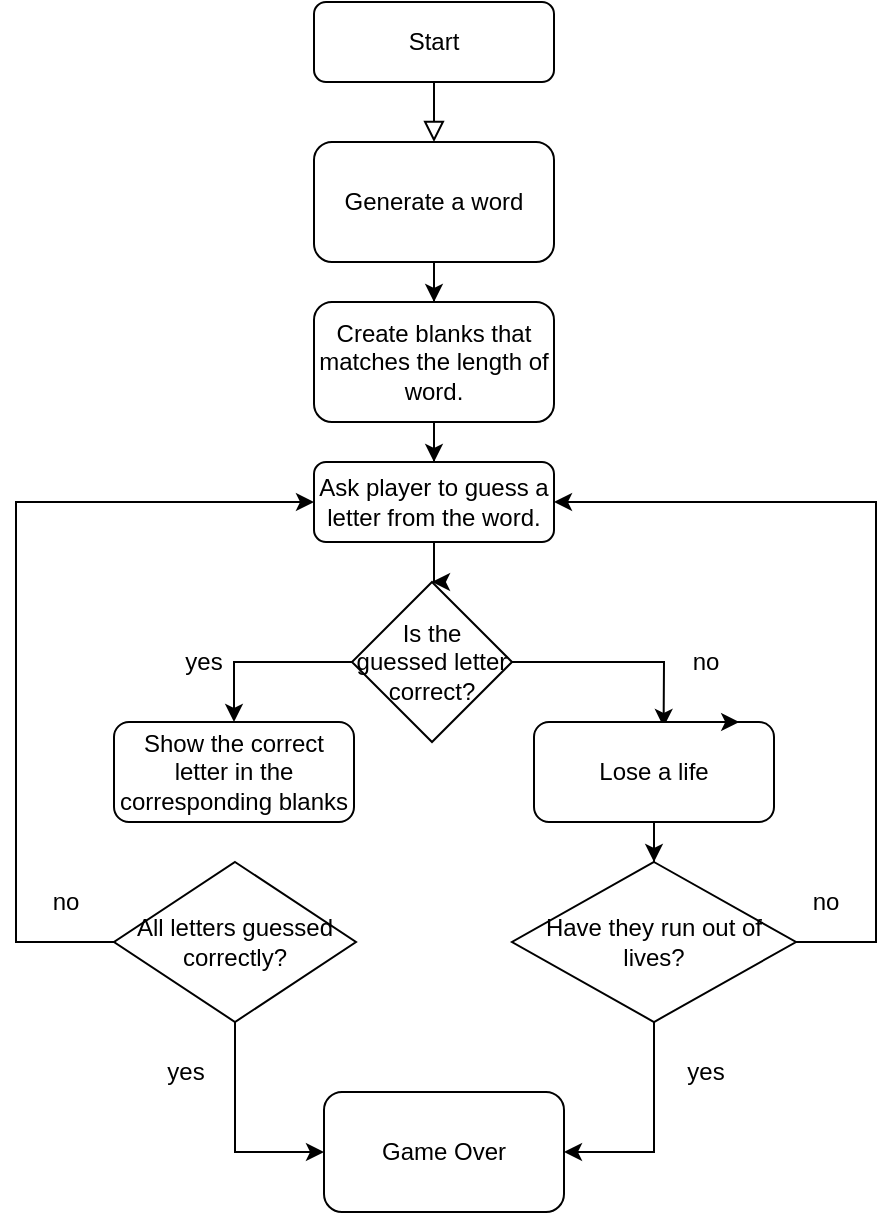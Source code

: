<mxfile version="24.7.7">
  <diagram id="C5RBs43oDa-KdzZeNtuy" name="Page-1">
    <mxGraphModel dx="700" dy="379" grid="1" gridSize="10" guides="1" tooltips="1" connect="1" arrows="1" fold="1" page="1" pageScale="1" pageWidth="827" pageHeight="1169" math="0" shadow="0">
      <root>
        <mxCell id="WIyWlLk6GJQsqaUBKTNV-0" />
        <mxCell id="WIyWlLk6GJQsqaUBKTNV-1" parent="WIyWlLk6GJQsqaUBKTNV-0" />
        <mxCell id="WIyWlLk6GJQsqaUBKTNV-2" value="" style="rounded=0;html=1;jettySize=auto;orthogonalLoop=1;fontSize=11;endArrow=block;endFill=0;endSize=8;strokeWidth=1;shadow=0;labelBackgroundColor=none;edgeStyle=orthogonalEdgeStyle;entryX=0.5;entryY=0;entryDx=0;entryDy=0;" parent="WIyWlLk6GJQsqaUBKTNV-1" source="WIyWlLk6GJQsqaUBKTNV-3" target="xdZTZ2XUBs7tOMyX35qa-22" edge="1">
          <mxGeometry relative="1" as="geometry">
            <mxPoint x="409.0" y="140.0" as="targetPoint" />
            <Array as="points" />
          </mxGeometry>
        </mxCell>
        <mxCell id="WIyWlLk6GJQsqaUBKTNV-3" value="Start" style="rounded=1;whiteSpace=wrap;html=1;fontSize=12;glass=0;strokeWidth=1;shadow=0;" parent="WIyWlLk6GJQsqaUBKTNV-1" vertex="1">
          <mxGeometry x="349" y="80" width="120" height="40" as="geometry" />
        </mxCell>
        <mxCell id="xdZTZ2XUBs7tOMyX35qa-27" value="" style="edgeStyle=orthogonalEdgeStyle;rounded=0;orthogonalLoop=1;jettySize=auto;html=1;" edge="1" parent="WIyWlLk6GJQsqaUBKTNV-1" source="WIyWlLk6GJQsqaUBKTNV-11" target="xdZTZ2XUBs7tOMyX35qa-26">
          <mxGeometry relative="1" as="geometry" />
        </mxCell>
        <mxCell id="WIyWlLk6GJQsqaUBKTNV-11" value="Ask player to guess a letter from the word." style="rounded=1;whiteSpace=wrap;html=1;fontSize=12;glass=0;strokeWidth=1;shadow=0;" parent="WIyWlLk6GJQsqaUBKTNV-1" vertex="1">
          <mxGeometry x="349" y="310" width="120" height="40" as="geometry" />
        </mxCell>
        <mxCell id="xdZTZ2XUBs7tOMyX35qa-1" value="" style="endArrow=classic;html=1;rounded=0;exitX=1;exitY=0.5;exitDx=0;exitDy=0;entryX=0.54;entryY=0.05;entryDx=0;entryDy=0;entryPerimeter=0;" edge="1" parent="WIyWlLk6GJQsqaUBKTNV-1" source="xdZTZ2XUBs7tOMyX35qa-26" target="xdZTZ2XUBs7tOMyX35qa-3">
          <mxGeometry width="50" height="50" relative="1" as="geometry">
            <mxPoint x="469" y="410" as="sourcePoint" />
            <mxPoint x="509" y="460" as="targetPoint" />
            <Array as="points">
              <mxPoint x="524" y="410" />
            </Array>
          </mxGeometry>
        </mxCell>
        <mxCell id="xdZTZ2XUBs7tOMyX35qa-2" value="Show the correct letter in the corresponding blanks" style="rounded=1;whiteSpace=wrap;html=1;" vertex="1" parent="WIyWlLk6GJQsqaUBKTNV-1">
          <mxGeometry x="249" y="440" width="120" height="50" as="geometry" />
        </mxCell>
        <mxCell id="xdZTZ2XUBs7tOMyX35qa-21" value="" style="edgeStyle=orthogonalEdgeStyle;rounded=0;orthogonalLoop=1;jettySize=auto;html=1;" edge="1" parent="WIyWlLk6GJQsqaUBKTNV-1" source="xdZTZ2XUBs7tOMyX35qa-3" target="xdZTZ2XUBs7tOMyX35qa-20">
          <mxGeometry relative="1" as="geometry" />
        </mxCell>
        <mxCell id="xdZTZ2XUBs7tOMyX35qa-3" value="Lose a life" style="rounded=1;whiteSpace=wrap;html=1;" vertex="1" parent="WIyWlLk6GJQsqaUBKTNV-1">
          <mxGeometry x="459" y="440" width="120" height="50" as="geometry" />
        </mxCell>
        <mxCell id="xdZTZ2XUBs7tOMyX35qa-4" style="edgeStyle=orthogonalEdgeStyle;rounded=0;orthogonalLoop=1;jettySize=auto;html=1;exitX=0.75;exitY=0;exitDx=0;exitDy=0;entryX=0.855;entryY=0.006;entryDx=0;entryDy=0;entryPerimeter=0;" edge="1" parent="WIyWlLk6GJQsqaUBKTNV-1" source="xdZTZ2XUBs7tOMyX35qa-3" target="xdZTZ2XUBs7tOMyX35qa-3">
          <mxGeometry relative="1" as="geometry" />
        </mxCell>
        <mxCell id="xdZTZ2XUBs7tOMyX35qa-5" value="" style="endArrow=classic;html=1;rounded=0;exitX=0;exitY=0.5;exitDx=0;exitDy=0;entryX=0.5;entryY=0;entryDx=0;entryDy=0;" edge="1" parent="WIyWlLk6GJQsqaUBKTNV-1" source="xdZTZ2XUBs7tOMyX35qa-26" target="xdZTZ2XUBs7tOMyX35qa-2">
          <mxGeometry width="50" height="50" relative="1" as="geometry">
            <mxPoint x="479" y="410" as="sourcePoint" />
            <mxPoint x="559" y="452" as="targetPoint" />
            <Array as="points">
              <mxPoint x="309" y="410" />
            </Array>
          </mxGeometry>
        </mxCell>
        <mxCell id="xdZTZ2XUBs7tOMyX35qa-6" value="yes" style="rounded=0;whiteSpace=wrap;html=1;strokeColor=none;fillColor=none;" vertex="1" parent="WIyWlLk6GJQsqaUBKTNV-1">
          <mxGeometry x="279" y="400" width="30" height="20" as="geometry" />
        </mxCell>
        <mxCell id="xdZTZ2XUBs7tOMyX35qa-7" value="no" style="rounded=0;whiteSpace=wrap;html=1;strokeColor=none;fillColor=none;" vertex="1" parent="WIyWlLk6GJQsqaUBKTNV-1">
          <mxGeometry x="530" y="400" width="30" height="20" as="geometry" />
        </mxCell>
        <mxCell id="xdZTZ2XUBs7tOMyX35qa-12" value="" style="edgeStyle=orthogonalEdgeStyle;rounded=0;orthogonalLoop=1;jettySize=auto;html=1;exitX=0.5;exitY=1;exitDx=0;exitDy=0;entryX=0;entryY=0.5;entryDx=0;entryDy=0;" edge="1" parent="WIyWlLk6GJQsqaUBKTNV-1" source="xdZTZ2XUBs7tOMyX35qa-17" target="xdZTZ2XUBs7tOMyX35qa-34">
          <mxGeometry relative="1" as="geometry">
            <mxPoint x="309" y="550" as="sourcePoint" />
            <mxPoint x="309" y="655" as="targetPoint" />
          </mxGeometry>
        </mxCell>
        <mxCell id="xdZTZ2XUBs7tOMyX35qa-37" value="" style="edgeStyle=orthogonalEdgeStyle;rounded=0;orthogonalLoop=1;jettySize=auto;html=1;entryX=0;entryY=0.5;entryDx=0;entryDy=0;" edge="1" parent="WIyWlLk6GJQsqaUBKTNV-1" source="xdZTZ2XUBs7tOMyX35qa-17" target="WIyWlLk6GJQsqaUBKTNV-11">
          <mxGeometry relative="1" as="geometry">
            <mxPoint x="190" y="370" as="targetPoint" />
            <Array as="points">
              <mxPoint x="200" y="550" />
              <mxPoint x="200" y="330" />
            </Array>
          </mxGeometry>
        </mxCell>
        <mxCell id="xdZTZ2XUBs7tOMyX35qa-17" value="All letters guessed correctly?" style="rhombus;whiteSpace=wrap;html=1;" vertex="1" parent="WIyWlLk6GJQsqaUBKTNV-1">
          <mxGeometry x="249" y="510" width="121" height="80" as="geometry" />
        </mxCell>
        <mxCell id="xdZTZ2XUBs7tOMyX35qa-30" value="" style="edgeStyle=orthogonalEdgeStyle;rounded=0;orthogonalLoop=1;jettySize=auto;html=1;entryX=1;entryY=0.5;entryDx=0;entryDy=0;exitX=1;exitY=0.5;exitDx=0;exitDy=0;" edge="1" parent="WIyWlLk6GJQsqaUBKTNV-1" source="xdZTZ2XUBs7tOMyX35qa-20" target="WIyWlLk6GJQsqaUBKTNV-11">
          <mxGeometry relative="1" as="geometry">
            <mxPoint x="620" y="550" as="targetPoint" />
            <Array as="points">
              <mxPoint x="630" y="550" />
              <mxPoint x="630" y="330" />
            </Array>
          </mxGeometry>
        </mxCell>
        <mxCell id="xdZTZ2XUBs7tOMyX35qa-33" value="" style="edgeStyle=orthogonalEdgeStyle;rounded=0;orthogonalLoop=1;jettySize=auto;html=1;entryX=1;entryY=0.5;entryDx=0;entryDy=0;" edge="1" parent="WIyWlLk6GJQsqaUBKTNV-1" source="xdZTZ2XUBs7tOMyX35qa-20" target="xdZTZ2XUBs7tOMyX35qa-34">
          <mxGeometry relative="1" as="geometry">
            <mxPoint x="520" y="660" as="targetPoint" />
          </mxGeometry>
        </mxCell>
        <mxCell id="xdZTZ2XUBs7tOMyX35qa-20" value="Have they run out of lives?" style="rhombus;whiteSpace=wrap;html=1;rounded=0;shadow=0;" vertex="1" parent="WIyWlLk6GJQsqaUBKTNV-1">
          <mxGeometry x="448" y="510" width="142" height="80" as="geometry" />
        </mxCell>
        <mxCell id="xdZTZ2XUBs7tOMyX35qa-24" value="" style="edgeStyle=orthogonalEdgeStyle;rounded=0;orthogonalLoop=1;jettySize=auto;html=1;" edge="1" parent="WIyWlLk6GJQsqaUBKTNV-1" source="xdZTZ2XUBs7tOMyX35qa-22" target="xdZTZ2XUBs7tOMyX35qa-23">
          <mxGeometry relative="1" as="geometry" />
        </mxCell>
        <mxCell id="xdZTZ2XUBs7tOMyX35qa-22" value="Generate a word" style="rounded=1;whiteSpace=wrap;html=1;" vertex="1" parent="WIyWlLk6GJQsqaUBKTNV-1">
          <mxGeometry x="349" y="150" width="120" height="60" as="geometry" />
        </mxCell>
        <mxCell id="xdZTZ2XUBs7tOMyX35qa-25" value="" style="edgeStyle=orthogonalEdgeStyle;rounded=0;orthogonalLoop=1;jettySize=auto;html=1;entryX=0.5;entryY=0;entryDx=0;entryDy=0;" edge="1" parent="WIyWlLk6GJQsqaUBKTNV-1" source="xdZTZ2XUBs7tOMyX35qa-23" target="WIyWlLk6GJQsqaUBKTNV-11">
          <mxGeometry relative="1" as="geometry">
            <mxPoint x="520" y="310" as="targetPoint" />
          </mxGeometry>
        </mxCell>
        <mxCell id="xdZTZ2XUBs7tOMyX35qa-23" value="Create blanks that matches the length of word." style="rounded=1;whiteSpace=wrap;html=1;" vertex="1" parent="WIyWlLk6GJQsqaUBKTNV-1">
          <mxGeometry x="349" y="230" width="120" height="60" as="geometry" />
        </mxCell>
        <mxCell id="xdZTZ2XUBs7tOMyX35qa-26" value="Is the guessed letter correct?" style="rhombus;whiteSpace=wrap;html=1;rounded=0;glass=0;strokeWidth=1;shadow=0;" vertex="1" parent="WIyWlLk6GJQsqaUBKTNV-1">
          <mxGeometry x="368" y="370" width="80" height="80" as="geometry" />
        </mxCell>
        <mxCell id="xdZTZ2XUBs7tOMyX35qa-31" value="no" style="rounded=0;whiteSpace=wrap;html=1;strokeColor=none;fillColor=none;" vertex="1" parent="WIyWlLk6GJQsqaUBKTNV-1">
          <mxGeometry x="590" y="520" width="30" height="20" as="geometry" />
        </mxCell>
        <mxCell id="xdZTZ2XUBs7tOMyX35qa-34" value="Game Over" style="whiteSpace=wrap;html=1;sketch=0;pointerEvents=1;resizable=0;rounded=1;" vertex="1" parent="WIyWlLk6GJQsqaUBKTNV-1">
          <mxGeometry x="354" y="625" width="120" height="60" as="geometry" />
        </mxCell>
        <mxCell id="xdZTZ2XUBs7tOMyX35qa-38" value="yes" style="rounded=0;whiteSpace=wrap;html=1;strokeColor=none;fillColor=none;" vertex="1" parent="WIyWlLk6GJQsqaUBKTNV-1">
          <mxGeometry x="270" y="605" width="30" height="20" as="geometry" />
        </mxCell>
        <mxCell id="xdZTZ2XUBs7tOMyX35qa-39" value="no" style="rounded=0;whiteSpace=wrap;html=1;strokeColor=none;fillColor=none;" vertex="1" parent="WIyWlLk6GJQsqaUBKTNV-1">
          <mxGeometry x="210" y="520" width="30" height="20" as="geometry" />
        </mxCell>
        <mxCell id="xdZTZ2XUBs7tOMyX35qa-40" value="yes" style="rounded=0;whiteSpace=wrap;html=1;strokeColor=none;fillColor=none;" vertex="1" parent="WIyWlLk6GJQsqaUBKTNV-1">
          <mxGeometry x="530" y="605" width="30" height="20" as="geometry" />
        </mxCell>
      </root>
    </mxGraphModel>
  </diagram>
</mxfile>
